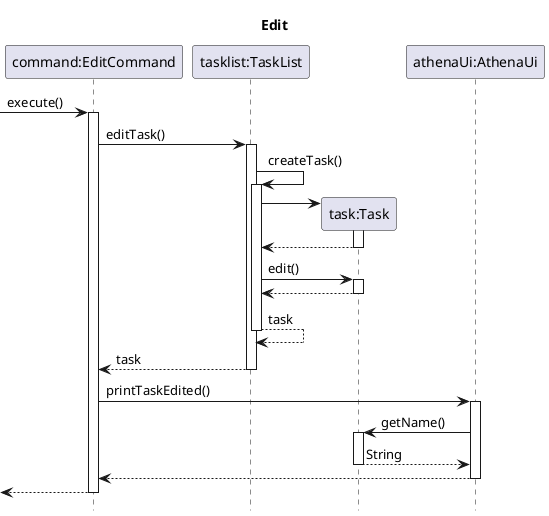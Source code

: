@startuml
hide footbox
title Edit

participant "command:EditCommand" as EditCommand
participant "tasklist:TaskList" as TaskList
participant "task:Task" as Task
participant "athenaUi:AthenaUi" as AthenaUI

->EditCommand++: execute()
EditCommand->TaskList++: editTask()
TaskList->TaskList++: createTask()
TaskList->Task**:
activate Task
Task-->TaskList--
TaskList->Task++: edit()
Task-->TaskList--:
return task
TaskList-->EditCommand--:task
EditCommand->AthenaUI++: printTaskEdited()
AthenaUI->Task++:getName()
return String
AthenaUI-->EditCommand--:
<--EditCommand--

@enduml